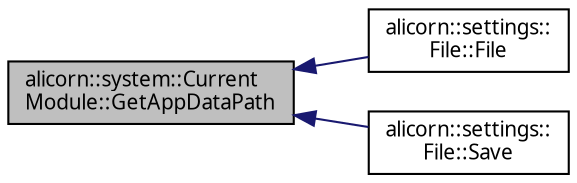 digraph "alicorn::system::CurrentModule::GetAppDataPath"
{
 // INTERACTIVE_SVG=YES
  edge [fontname="Verdana",fontsize="10",labelfontname="Verdana",labelfontsize="10"];
  node [fontname="Verdana",fontsize="10",shape=record];
  rankdir="LR";
  Node1 [label="alicorn::system::Current\lModule::GetAppDataPath",height=0.2,width=0.4,color="black", fillcolor="grey75", style="filled", fontcolor="black"];
  Node1 -> Node2 [dir="back",color="midnightblue",fontsize="10",style="solid",fontname="Verdana"];
  Node2 [label="alicorn::settings::\lFile::File",height=0.2,width=0.4,color="black", fillcolor="white", style="filled",URL="$a00088.html#a7dcb21db9e1623e84b9c3dee81c12617",tooltip="Конструктор класса. "];
  Node1 -> Node3 [dir="back",color="midnightblue",fontsize="10",style="solid",fontname="Verdana"];
  Node3 [label="alicorn::settings::\lFile::Save",height=0.2,width=0.4,color="black", fillcolor="white", style="filled",URL="$a00088.html#ae1eeefb237c2c1965a388681e993bc8b",tooltip="Функция сохранения изменений в файле настроек. "];
}

